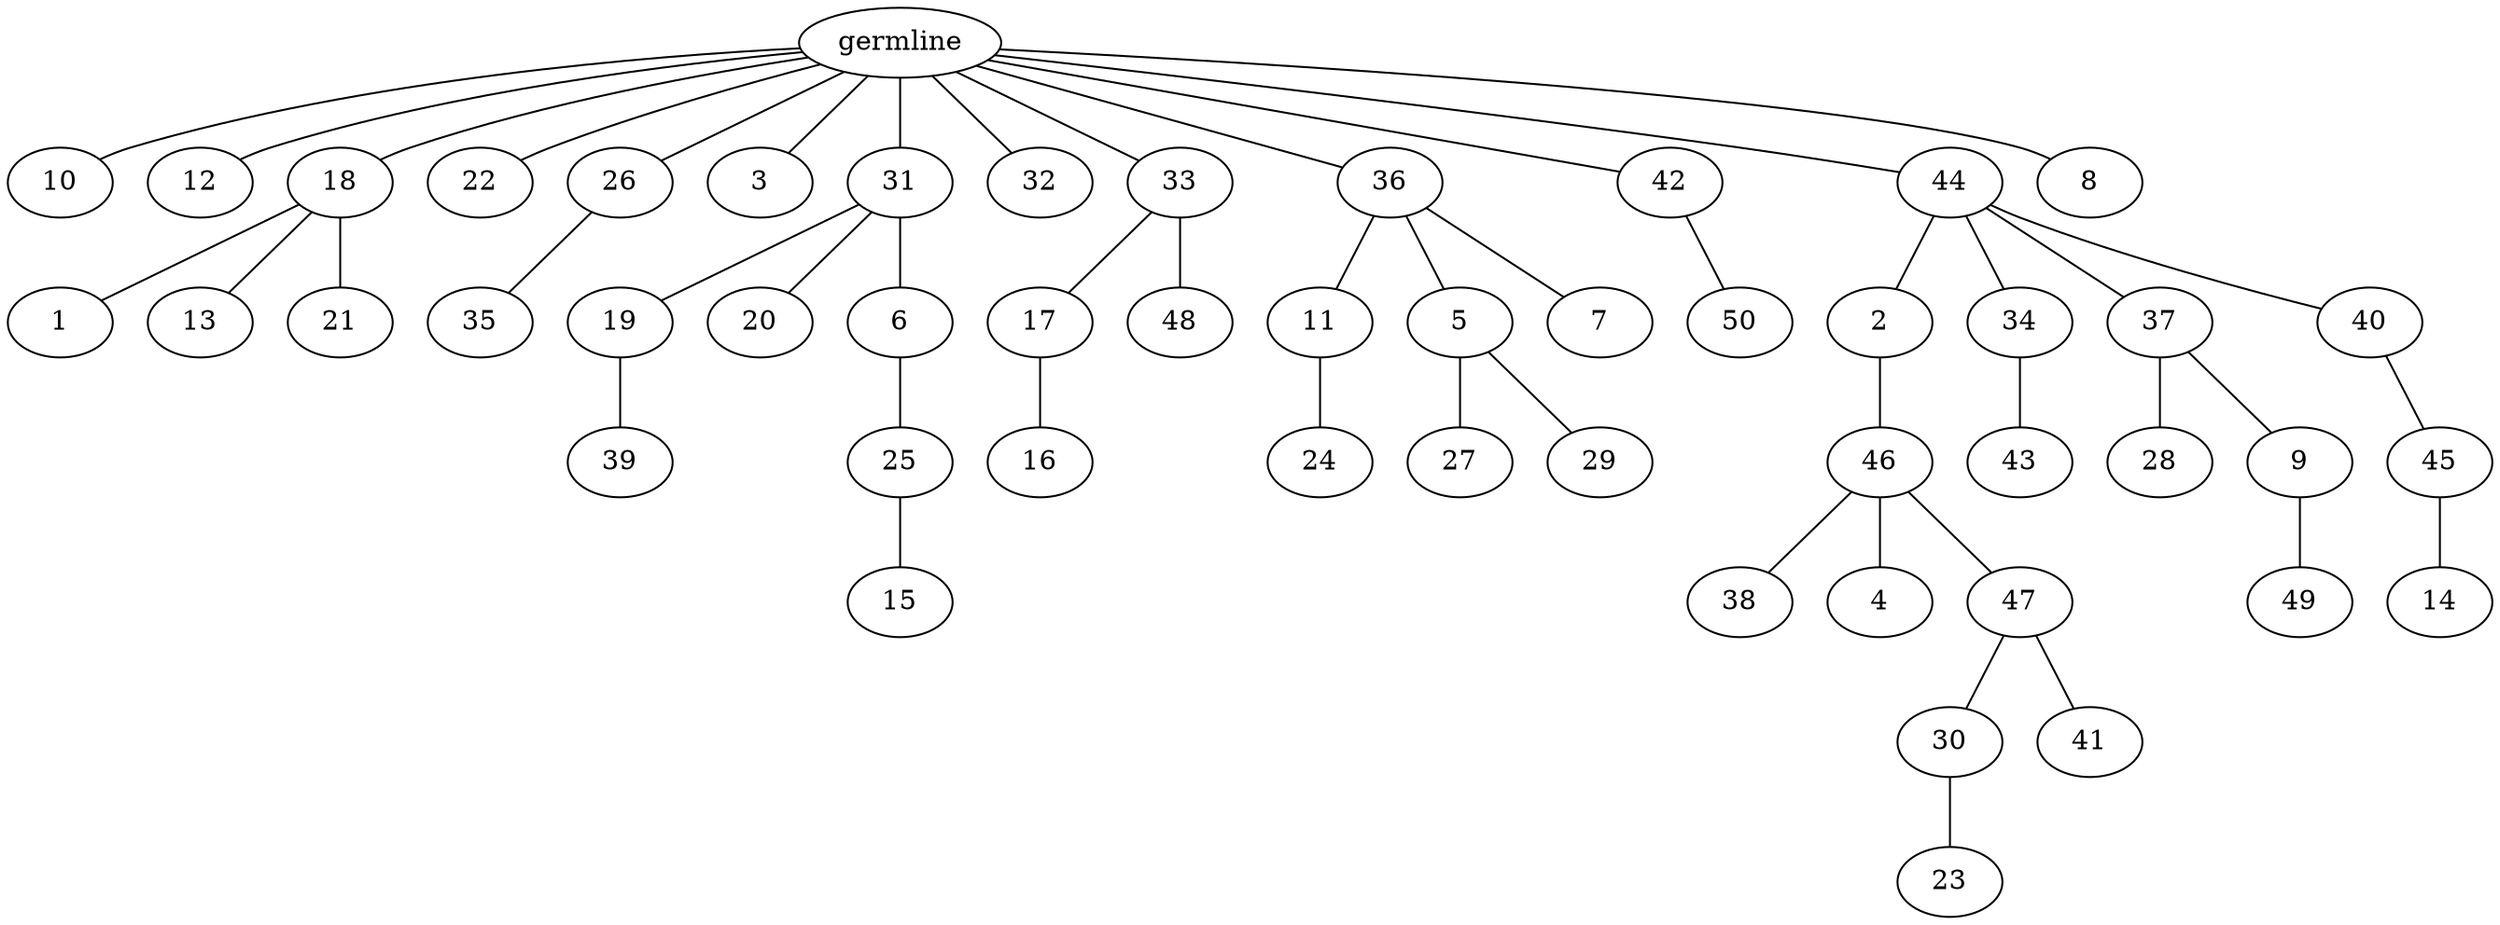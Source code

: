 graph tree {
    "139673215724560" [label="germline"];
    "139673215750256" [label="10"];
    "139673215753952" [label="12"];
    "139673215751408" [label="18"];
    "139673215753568" [label="1"];
    "139673215751312" [label="13"];
    "139673215753040" [label="21"];
    "139673215752896" [label="22"];
    "139673215751696" [label="26"];
    "139673215754096" [label="35"];
    "139673215750304" [label="3"];
    "139673215750928" [label="31"];
    "139673215751600" [label="19"];
    "139673215753616" [label="39"];
    "139673215753856" [label="20"];
    "139673215752080" [label="6"];
    "139673215751168" [label="25"];
    "139673215751264" [label="15"];
    "139673215750208" [label="32"];
    "139673215753088" [label="33"];
    "139673215680768" [label="17"];
    "139673215680960" [label="16"];
    "139673215681536" [label="48"];
    "139673215752800" [label="36"];
    "139673215681248" [label="11"];
    "139673215681680" [label="24"];
    "139673215682208" [label="5"];
    "139673215681584" [label="27"];
    "139673215681296" [label="29"];
    "139673215682784" [label="7"];
    "139673215682928" [label="42"];
    "139673215682064" [label="50"];
    "139673215682688" [label="44"];
    "139673215682448" [label="2"];
    "139673215682592" [label="46"];
    "139673215683264" [label="38"];
    "139673215682880" [label="4"];
    "139673215683408" [label="47"];
    "139673215683552" [label="30"];
    "139673215808800" [label="23"];
    "139673215683360" [label="41"];
    "139673215683504" [label="34"];
    "139673215684080" [label="43"];
    "139673215682736" [label="37"];
    "139673215684032" [label="28"];
    "139673215683840" [label="9"];
    "139673215684512" [label="49"];
    "139673215682400" [label="40"];
    "139673215747072" [label="45"];
    "139673215746736" [label="14"];
    "139673215680912" [label="8"];
    "139673215724560" -- "139673215750256";
    "139673215724560" -- "139673215753952";
    "139673215724560" -- "139673215751408";
    "139673215724560" -- "139673215752896";
    "139673215724560" -- "139673215751696";
    "139673215724560" -- "139673215750304";
    "139673215724560" -- "139673215750928";
    "139673215724560" -- "139673215750208";
    "139673215724560" -- "139673215753088";
    "139673215724560" -- "139673215752800";
    "139673215724560" -- "139673215682928";
    "139673215724560" -- "139673215682688";
    "139673215724560" -- "139673215680912";
    "139673215751408" -- "139673215753568";
    "139673215751408" -- "139673215751312";
    "139673215751408" -- "139673215753040";
    "139673215751696" -- "139673215754096";
    "139673215750928" -- "139673215751600";
    "139673215750928" -- "139673215753856";
    "139673215750928" -- "139673215752080";
    "139673215751600" -- "139673215753616";
    "139673215752080" -- "139673215751168";
    "139673215751168" -- "139673215751264";
    "139673215753088" -- "139673215680768";
    "139673215753088" -- "139673215681536";
    "139673215680768" -- "139673215680960";
    "139673215752800" -- "139673215681248";
    "139673215752800" -- "139673215682208";
    "139673215752800" -- "139673215682784";
    "139673215681248" -- "139673215681680";
    "139673215682208" -- "139673215681584";
    "139673215682208" -- "139673215681296";
    "139673215682928" -- "139673215682064";
    "139673215682688" -- "139673215682448";
    "139673215682688" -- "139673215683504";
    "139673215682688" -- "139673215682736";
    "139673215682688" -- "139673215682400";
    "139673215682448" -- "139673215682592";
    "139673215682592" -- "139673215683264";
    "139673215682592" -- "139673215682880";
    "139673215682592" -- "139673215683408";
    "139673215683408" -- "139673215683552";
    "139673215683408" -- "139673215683360";
    "139673215683552" -- "139673215808800";
    "139673215683504" -- "139673215684080";
    "139673215682736" -- "139673215684032";
    "139673215682736" -- "139673215683840";
    "139673215683840" -- "139673215684512";
    "139673215682400" -- "139673215747072";
    "139673215747072" -- "139673215746736";
}
